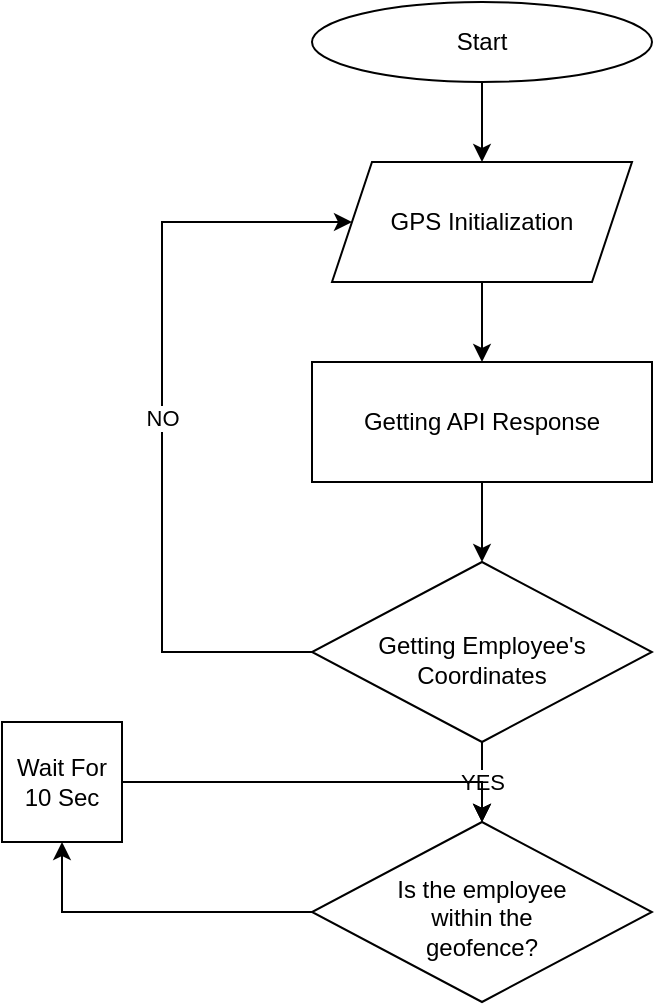 <mxfile version="24.7.13">
  <diagram id="C5RBs43oDa-KdzZeNtuy" name="Page-1">
    <mxGraphModel dx="1177" dy="650" grid="1" gridSize="10" guides="1" tooltips="1" connect="1" arrows="1" fold="1" page="1" pageScale="1" pageWidth="827" pageHeight="1169" math="0" shadow="0">
      <root>
        <mxCell id="WIyWlLk6GJQsqaUBKTNV-0" />
        <mxCell id="WIyWlLk6GJQsqaUBKTNV-1" parent="WIyWlLk6GJQsqaUBKTNV-0" />
        <mxCell id="4yEzGVLm3s_ddeEHZAAZ-2" value="" style="edgeStyle=orthogonalEdgeStyle;rounded=0;orthogonalLoop=1;jettySize=auto;html=1;" edge="1" parent="WIyWlLk6GJQsqaUBKTNV-1" source="4yEzGVLm3s_ddeEHZAAZ-0" target="4yEzGVLm3s_ddeEHZAAZ-1">
          <mxGeometry relative="1" as="geometry" />
        </mxCell>
        <object label="Start" id="4yEzGVLm3s_ddeEHZAAZ-0">
          <mxCell style="ellipse;whiteSpace=wrap;html=1;" vertex="1" parent="WIyWlLk6GJQsqaUBKTNV-1">
            <mxGeometry x="315" y="70" width="170" height="40" as="geometry" />
          </mxCell>
        </object>
        <mxCell id="4yEzGVLm3s_ddeEHZAAZ-5" value="" style="edgeStyle=orthogonalEdgeStyle;rounded=0;orthogonalLoop=1;jettySize=auto;html=1;" edge="1" parent="WIyWlLk6GJQsqaUBKTNV-1" source="4yEzGVLm3s_ddeEHZAAZ-1" target="4yEzGVLm3s_ddeEHZAAZ-4">
          <mxGeometry relative="1" as="geometry" />
        </mxCell>
        <mxCell id="4yEzGVLm3s_ddeEHZAAZ-1" value="GPS Initialization" style="shape=parallelogram;perimeter=parallelogramPerimeter;whiteSpace=wrap;html=1;fixedSize=1;" vertex="1" parent="WIyWlLk6GJQsqaUBKTNV-1">
          <mxGeometry x="325" y="150" width="150" height="60" as="geometry" />
        </mxCell>
        <mxCell id="4yEzGVLm3s_ddeEHZAAZ-7" value="" style="edgeStyle=orthogonalEdgeStyle;rounded=0;orthogonalLoop=1;jettySize=auto;html=1;" edge="1" parent="WIyWlLk6GJQsqaUBKTNV-1" source="4yEzGVLm3s_ddeEHZAAZ-4" target="4yEzGVLm3s_ddeEHZAAZ-6">
          <mxGeometry relative="1" as="geometry" />
        </mxCell>
        <mxCell id="4yEzGVLm3s_ddeEHZAAZ-4" value="Getting API Response" style="whiteSpace=wrap;html=1;" vertex="1" parent="WIyWlLk6GJQsqaUBKTNV-1">
          <mxGeometry x="315" y="250" width="170" height="60" as="geometry" />
        </mxCell>
        <mxCell id="4yEzGVLm3s_ddeEHZAAZ-16" value="" style="edgeStyle=orthogonalEdgeStyle;rounded=0;orthogonalLoop=1;jettySize=auto;html=1;" edge="1" parent="WIyWlLk6GJQsqaUBKTNV-1" source="4yEzGVLm3s_ddeEHZAAZ-6" target="4yEzGVLm3s_ddeEHZAAZ-15">
          <mxGeometry relative="1" as="geometry" />
        </mxCell>
        <mxCell id="4yEzGVLm3s_ddeEHZAAZ-17" value="YES" style="edgeStyle=orthogonalEdgeStyle;rounded=0;orthogonalLoop=1;jettySize=auto;html=1;" edge="1" parent="WIyWlLk6GJQsqaUBKTNV-1" source="4yEzGVLm3s_ddeEHZAAZ-6" target="4yEzGVLm3s_ddeEHZAAZ-15">
          <mxGeometry relative="1" as="geometry" />
        </mxCell>
        <mxCell id="4yEzGVLm3s_ddeEHZAAZ-6" value="Getting Employee&#39;s Coordinates" style="rhombus;whiteSpace=wrap;html=1;spacingTop=7;" vertex="1" parent="WIyWlLk6GJQsqaUBKTNV-1">
          <mxGeometry x="315" y="350" width="170" height="90" as="geometry" />
        </mxCell>
        <mxCell id="4yEzGVLm3s_ddeEHZAAZ-9" value="NO" style="edgeStyle=none;orthogonalLoop=1;jettySize=auto;html=1;rounded=0;entryX=0;entryY=0.5;entryDx=0;entryDy=0;exitX=0;exitY=0.5;exitDx=0;exitDy=0;" edge="1" parent="WIyWlLk6GJQsqaUBKTNV-1" source="4yEzGVLm3s_ddeEHZAAZ-6" target="4yEzGVLm3s_ddeEHZAAZ-1">
          <mxGeometry width="100" relative="1" as="geometry">
            <mxPoint x="340" y="390" as="sourcePoint" />
            <mxPoint x="240" y="180" as="targetPoint" />
            <Array as="points">
              <mxPoint x="240" y="395" />
              <mxPoint x="240" y="180" />
            </Array>
          </mxGeometry>
        </mxCell>
        <mxCell id="4yEzGVLm3s_ddeEHZAAZ-20" style="edgeStyle=orthogonalEdgeStyle;rounded=0;orthogonalLoop=1;jettySize=auto;html=1;exitX=0;exitY=0.5;exitDx=0;exitDy=0;entryX=0.5;entryY=1;entryDx=0;entryDy=0;" edge="1" parent="WIyWlLk6GJQsqaUBKTNV-1" source="4yEzGVLm3s_ddeEHZAAZ-15" target="4yEzGVLm3s_ddeEHZAAZ-19">
          <mxGeometry relative="1" as="geometry" />
        </mxCell>
        <mxCell id="4yEzGVLm3s_ddeEHZAAZ-15" value="&lt;div style=&quot;&quot;&gt;&lt;span style=&quot;background-color: initial;&quot;&gt;Is the employee within the geofence?&lt;/span&gt;&lt;/div&gt;" style="rhombus;whiteSpace=wrap;html=1;align=center;spacingLeft=30;spacingRight=30;spacingTop=5;" vertex="1" parent="WIyWlLk6GJQsqaUBKTNV-1">
          <mxGeometry x="315" y="480" width="170" height="90" as="geometry" />
        </mxCell>
        <mxCell id="4yEzGVLm3s_ddeEHZAAZ-22" style="edgeStyle=orthogonalEdgeStyle;rounded=0;orthogonalLoop=1;jettySize=auto;html=1;entryX=0.5;entryY=0;entryDx=0;entryDy=0;" edge="1" parent="WIyWlLk6GJQsqaUBKTNV-1" source="4yEzGVLm3s_ddeEHZAAZ-19" target="4yEzGVLm3s_ddeEHZAAZ-15">
          <mxGeometry relative="1" as="geometry" />
        </mxCell>
        <mxCell id="4yEzGVLm3s_ddeEHZAAZ-19" value="Wait For 10 Sec" style="whiteSpace=wrap;html=1;aspect=fixed;" vertex="1" parent="WIyWlLk6GJQsqaUBKTNV-1">
          <mxGeometry x="160" y="430" width="60" height="60" as="geometry" />
        </mxCell>
      </root>
    </mxGraphModel>
  </diagram>
</mxfile>

